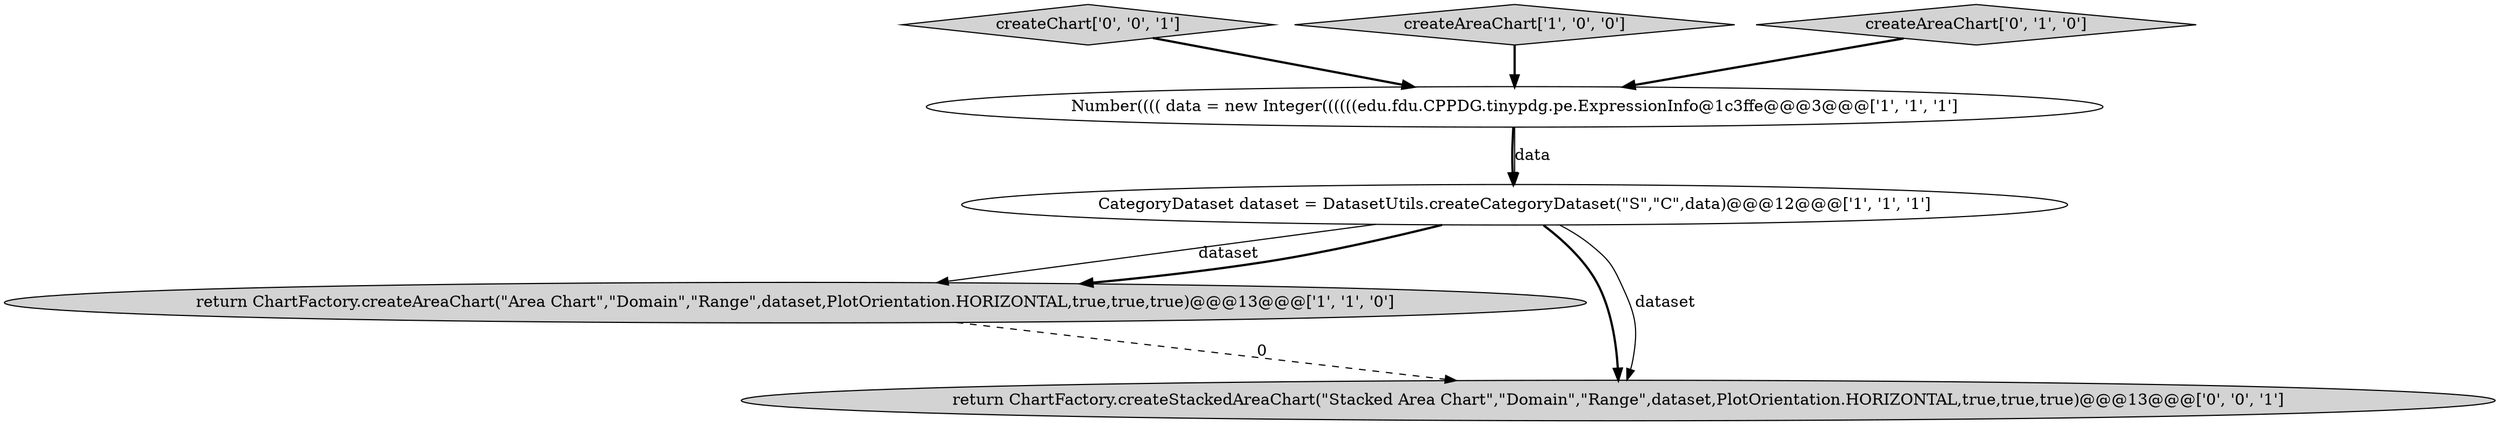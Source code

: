 digraph {
0 [style = filled, label = "return ChartFactory.createAreaChart(\"Area Chart\",\"Domain\",\"Range\",dataset,PlotOrientation.HORIZONTAL,true,true,true)@@@13@@@['1', '1', '0']", fillcolor = lightgray, shape = ellipse image = "AAA0AAABBB1BBB"];
5 [style = filled, label = "createChart['0', '0', '1']", fillcolor = lightgray, shape = diamond image = "AAA0AAABBB3BBB"];
3 [style = filled, label = "CategoryDataset dataset = DatasetUtils.createCategoryDataset(\"S\",\"C\",data)@@@12@@@['1', '1', '1']", fillcolor = white, shape = ellipse image = "AAA0AAABBB1BBB"];
2 [style = filled, label = "createAreaChart['1', '0', '0']", fillcolor = lightgray, shape = diamond image = "AAA0AAABBB1BBB"];
4 [style = filled, label = "createAreaChart['0', '1', '0']", fillcolor = lightgray, shape = diamond image = "AAA0AAABBB2BBB"];
6 [style = filled, label = "return ChartFactory.createStackedAreaChart(\"Stacked Area Chart\",\"Domain\",\"Range\",dataset,PlotOrientation.HORIZONTAL,true,true,true)@@@13@@@['0', '0', '1']", fillcolor = lightgray, shape = ellipse image = "AAA0AAABBB3BBB"];
1 [style = filled, label = "Number(((( data = new Integer((((((edu.fdu.CPPDG.tinypdg.pe.ExpressionInfo@1c3ffe@@@3@@@['1', '1', '1']", fillcolor = white, shape = ellipse image = "AAA0AAABBB1BBB"];
1->3 [style = bold, label=""];
3->0 [style = solid, label="dataset"];
3->0 [style = bold, label=""];
5->1 [style = bold, label=""];
3->6 [style = bold, label=""];
4->1 [style = bold, label=""];
2->1 [style = bold, label=""];
1->3 [style = solid, label="data"];
3->6 [style = solid, label="dataset"];
0->6 [style = dashed, label="0"];
}
